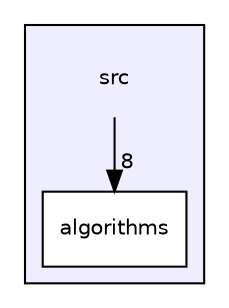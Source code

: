 digraph "src" {
  compound=true
  node [ fontsize="10", fontname="Helvetica"];
  edge [ labelfontsize="10", labelfontname="Helvetica"];
  subgraph clusterdir_68267d1309a1af8e8297ef4c3efbcdba {
    graph [ bgcolor="#eeeeff", pencolor="black", label="" URL="dir_68267d1309a1af8e8297ef4c3efbcdba.html"];
    dir_68267d1309a1af8e8297ef4c3efbcdba [shape=plaintext label="src"];
    dir_e6df591b0639d4c4807ef64d058833e2 [shape=box label="algorithms" color="black" fillcolor="white" style="filled" URL="dir_e6df591b0639d4c4807ef64d058833e2.html"];
  }
  dir_68267d1309a1af8e8297ef4c3efbcdba->dir_e6df591b0639d4c4807ef64d058833e2 [headlabel="8", labeldistance=1.5 headhref="dir_000000_000001.html"];
}
